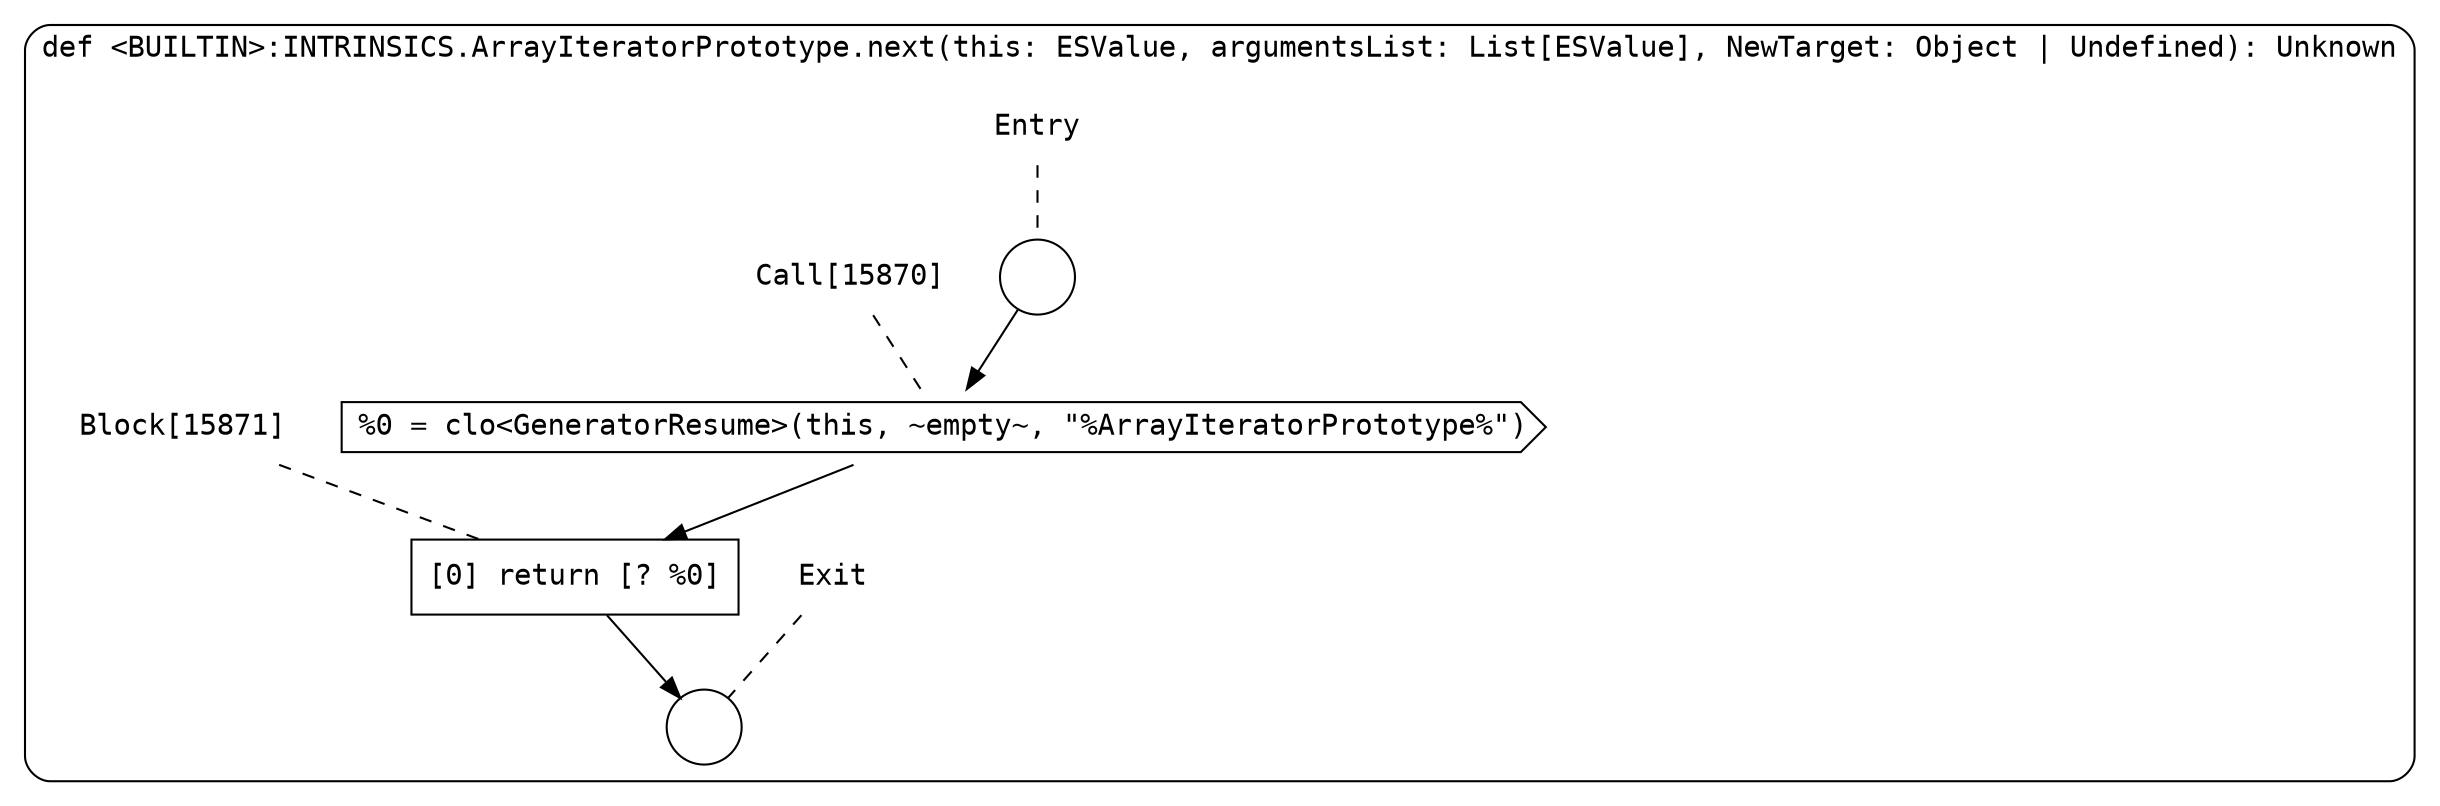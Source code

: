 digraph {
  graph [fontname = "Consolas"]
  node [fontname = "Consolas"]
  edge [fontname = "Consolas"]
  subgraph cluster2383 {
    label = "def <BUILTIN>:INTRINSICS.ArrayIteratorPrototype.next(this: ESValue, argumentsList: List[ESValue], NewTarget: Object | Undefined): Unknown"
    style = rounded
    cluster2383_entry_name [shape=none, label=<<font color="black">Entry</font>>]
    cluster2383_entry_name -> cluster2383_entry [arrowhead=none, color="black", style=dashed]
    cluster2383_entry [shape=circle label=" " color="black" fillcolor="white" style=filled]
    cluster2383_entry -> node15870 [color="black"]
    cluster2383_exit_name [shape=none, label=<<font color="black">Exit</font>>]
    cluster2383_exit_name -> cluster2383_exit [arrowhead=none, color="black", style=dashed]
    cluster2383_exit [shape=circle label=" " color="black" fillcolor="white" style=filled]
    node15870_name [shape=none, label=<<font color="black">Call[15870]</font>>]
    node15870_name -> node15870 [arrowhead=none, color="black", style=dashed]
    node15870 [shape=cds, label=<<font color="black">%0 = clo&lt;GeneratorResume&gt;(this, ~empty~, &quot;%ArrayIteratorPrototype%&quot;)</font>> color="black" fillcolor="white", style=filled]
    node15870 -> node15871 [color="black"]
    node15871_name [shape=none, label=<<font color="black">Block[15871]</font>>]
    node15871_name -> node15871 [arrowhead=none, color="black", style=dashed]
    node15871 [shape=box, label=<<font color="black">[0] return [? %0]<BR ALIGN="LEFT"/></font>> color="black" fillcolor="white", style=filled]
    node15871 -> cluster2383_exit [color="black"]
  }
}